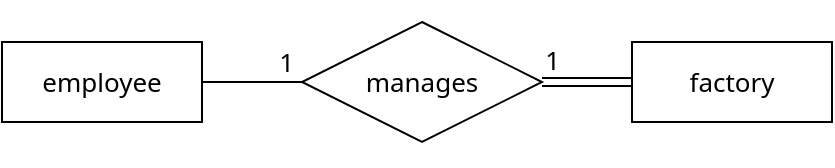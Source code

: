 <mxfile version="15.5.2" type="device"><diagram id="mmsHz0f96N0xRhlXWRxk" name="Page-1"><mxGraphModel dx="1422" dy="657" grid="1" gridSize="10" guides="1" tooltips="1" connect="1" arrows="1" fold="1" page="1" pageScale="1" pageWidth="850" pageHeight="1100" math="0" shadow="0"><root><mxCell id="0"/><mxCell id="1" parent="0"/><mxCell id="qEdGZAPbmVhA0S-P04zX-8" value="" style="rounded=0;whiteSpace=wrap;html=1;fontFamily=Noto Sans;fontSource=https%3A%2F%2Ffonts.googleapis.com%2Fcss%3Ffamily%3DNoto%2BSans;strokeColor=none;fillColor=none;" parent="1" vertex="1"><mxGeometry x="253.5" y="19" width="30" height="20" as="geometry"/></mxCell><mxCell id="qEdGZAPbmVhA0S-P04zX-9" value="" style="rounded=0;whiteSpace=wrap;html=1;fontFamily=Noto Sans;fontSource=https%3A%2F%2Ffonts.googleapis.com%2Fcss%3Ffamily%3DNoto%2BSans;strokeColor=none;fillColor=none;" parent="1" vertex="1"><mxGeometry x="256.5" y="82" width="30" height="20" as="geometry"/></mxCell><mxCell id="qEdGZAPbmVhA0S-P04zX-1" value="employee" style="whiteSpace=wrap;html=1;align=center;fontSize=13;fontFamily=Noto Sans;fontSource=https%3A%2F%2Ffonts.googleapis.com%2Fcss%3Ffamily%3DNoto%2BSans;" parent="1" vertex="1"><mxGeometry x="60" y="40" width="100" height="40" as="geometry"/></mxCell><mxCell id="qEdGZAPbmVhA0S-P04zX-2" value="manages" style="shape=rhombus;perimeter=rhombusPerimeter;whiteSpace=wrap;html=1;align=center;fontSize=13;fontFamily=Noto Sans;fontSource=https%3A%2F%2Ffonts.googleapis.com%2Fcss%3Ffamily%3DNoto%2BSans;" parent="1" vertex="1"><mxGeometry x="210" y="30" width="120" height="60" as="geometry"/></mxCell><mxCell id="qEdGZAPbmVhA0S-P04zX-3" value="factory" style="whiteSpace=wrap;html=1;align=center;fontSize=13;fontFamily=Noto Sans;fontSource=https%3A%2F%2Ffonts.googleapis.com%2Fcss%3Ffamily%3DNoto%2BSans;" parent="1" vertex="1"><mxGeometry x="375" y="40" width="100" height="40" as="geometry"/></mxCell><mxCell id="ZAWtezYt2cLSpRu6zlCd-1" value="" style="endArrow=none;html=1;rounded=0;exitX=1;exitY=0.5;exitDx=0;exitDy=0;entryX=0;entryY=0.5;entryDx=0;entryDy=0;fontSize=13;fontFamily=Noto Sans;fontSource=https%3A%2F%2Ffonts.googleapis.com%2Fcss%3Ffamily%3DNoto%2BSans;" edge="1" parent="1" source="qEdGZAPbmVhA0S-P04zX-1" target="qEdGZAPbmVhA0S-P04zX-2"><mxGeometry relative="1" as="geometry"><mxPoint x="250" y="210" as="sourcePoint"/><mxPoint x="250" y="285" as="targetPoint"/></mxGeometry></mxCell><mxCell id="ZAWtezYt2cLSpRu6zlCd-2" value="1" style="resizable=0;html=1;align=right;verticalAlign=bottom;fontSize=13;fontFamily=Noto Sans;fontSource=https%3A%2F%2Ffonts.googleapis.com%2Fcss%3Ffamily%3DNoto%2BSans;" connectable="0" vertex="1" parent="ZAWtezYt2cLSpRu6zlCd-1"><mxGeometry x="1" relative="1" as="geometry"><mxPoint x="-4" as="offset"/></mxGeometry></mxCell><mxCell id="ZAWtezYt2cLSpRu6zlCd-5" value="" style="shape=link;html=1;rounded=0;entryX=0;entryY=0.5;entryDx=0;entryDy=0;exitX=1;exitY=0.5;exitDx=0;exitDy=0;fontSize=13;fontFamily=Noto Sans;fontSource=https%3A%2F%2Ffonts.googleapis.com%2Fcss%3Ffamily%3DNoto%2BSans;" edge="1" parent="1" source="qEdGZAPbmVhA0S-P04zX-2" target="qEdGZAPbmVhA0S-P04zX-3"><mxGeometry relative="1" as="geometry"><mxPoint x="275" y="423" as="sourcePoint"/><mxPoint x="340" y="295" as="targetPoint"/></mxGeometry></mxCell><mxCell id="ZAWtezYt2cLSpRu6zlCd-6" value="1" style="resizable=0;html=1;align=right;verticalAlign=bottom;fontSize=13;fontFamily=Noto Sans;fontSource=https%3A%2F%2Ffonts.googleapis.com%2Fcss%3Ffamily%3DNoto%2BSans;" connectable="0" vertex="1" parent="ZAWtezYt2cLSpRu6zlCd-5"><mxGeometry x="1" relative="1" as="geometry"><mxPoint x="-36" y="-1" as="offset"/></mxGeometry></mxCell></root></mxGraphModel></diagram></mxfile>